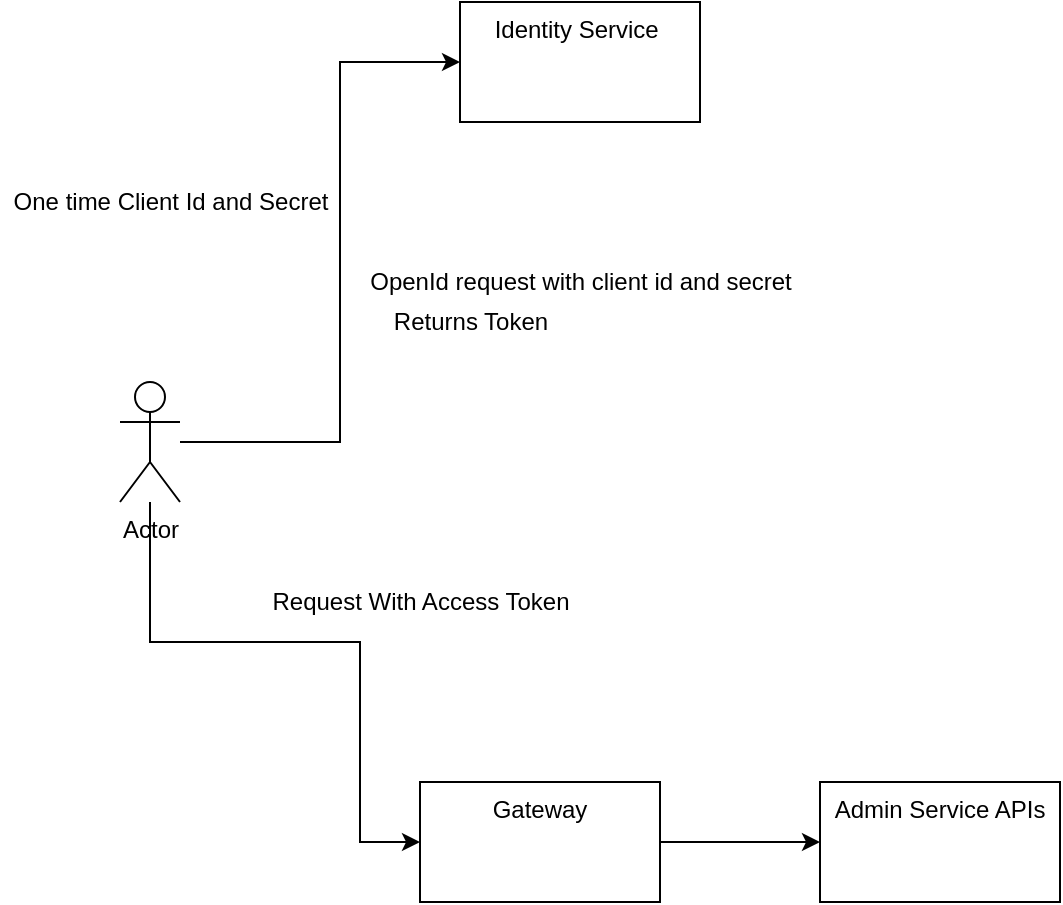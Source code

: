 <mxfile version="14.8.4" type="github">
  <diagram id="azQfE9dna-FxRrR47JM5" name="Page-1">
    <mxGraphModel dx="946" dy="557" grid="1" gridSize="10" guides="1" tooltips="1" connect="1" arrows="1" fold="1" page="1" pageScale="1" pageWidth="850" pageHeight="1100" math="0" shadow="0">
      <root>
        <mxCell id="0" />
        <mxCell id="1" parent="0" />
        <mxCell id="Y0f55mJN5NMohb3TCDP5-4" value="" style="edgeStyle=orthogonalEdgeStyle;rounded=0;orthogonalLoop=1;jettySize=auto;html=1;" edge="1" parent="1" source="Y0f55mJN5NMohb3TCDP5-1" target="Y0f55mJN5NMohb3TCDP5-3">
          <mxGeometry relative="1" as="geometry">
            <Array as="points">
              <mxPoint x="200" y="290" />
              <mxPoint x="200" y="100" />
            </Array>
          </mxGeometry>
        </mxCell>
        <mxCell id="Y0f55mJN5NMohb3TCDP5-8" value="" style="edgeStyle=orthogonalEdgeStyle;rounded=0;orthogonalLoop=1;jettySize=auto;html=1;" edge="1" parent="1" source="Y0f55mJN5NMohb3TCDP5-1" target="Y0f55mJN5NMohb3TCDP5-7">
          <mxGeometry relative="1" as="geometry">
            <Array as="points">
              <mxPoint x="105" y="390" />
              <mxPoint x="210" y="390" />
              <mxPoint x="210" y="490" />
            </Array>
          </mxGeometry>
        </mxCell>
        <mxCell id="Y0f55mJN5NMohb3TCDP5-1" value="Actor" style="shape=umlActor;verticalLabelPosition=bottom;verticalAlign=top;html=1;outlineConnect=0;" vertex="1" parent="1">
          <mxGeometry x="90" y="260" width="30" height="60" as="geometry" />
        </mxCell>
        <mxCell id="Y0f55mJN5NMohb3TCDP5-3" value="Identity Service&amp;nbsp;" style="whiteSpace=wrap;html=1;verticalAlign=top;" vertex="1" parent="1">
          <mxGeometry x="260" y="70" width="120" height="60" as="geometry" />
        </mxCell>
        <mxCell id="Y0f55mJN5NMohb3TCDP5-5" value="One time Client Id and Secret" style="text;html=1;align=center;verticalAlign=middle;resizable=0;points=[];autosize=1;strokeColor=none;" vertex="1" parent="1">
          <mxGeometry x="30" y="160" width="170" height="20" as="geometry" />
        </mxCell>
        <mxCell id="Y0f55mJN5NMohb3TCDP5-12" value="" style="edgeStyle=orthogonalEdgeStyle;rounded=0;orthogonalLoop=1;jettySize=auto;html=1;" edge="1" parent="1" source="Y0f55mJN5NMohb3TCDP5-7" target="Y0f55mJN5NMohb3TCDP5-11">
          <mxGeometry relative="1" as="geometry" />
        </mxCell>
        <mxCell id="Y0f55mJN5NMohb3TCDP5-7" value="Gateway" style="whiteSpace=wrap;html=1;verticalAlign=top;" vertex="1" parent="1">
          <mxGeometry x="240" y="460" width="120" height="60" as="geometry" />
        </mxCell>
        <mxCell id="Y0f55mJN5NMohb3TCDP5-9" value="Request With Access Token" style="text;html=1;align=center;verticalAlign=middle;resizable=0;points=[];autosize=1;strokeColor=none;" vertex="1" parent="1">
          <mxGeometry x="160" y="360" width="160" height="20" as="geometry" />
        </mxCell>
        <mxCell id="Y0f55mJN5NMohb3TCDP5-10" value="OpenId request with client id and secret" style="text;html=1;align=center;verticalAlign=middle;resizable=0;points=[];autosize=1;strokeColor=none;" vertex="1" parent="1">
          <mxGeometry x="205" y="200" width="230" height="20" as="geometry" />
        </mxCell>
        <mxCell id="Y0f55mJN5NMohb3TCDP5-11" value="Admin Service APIs" style="whiteSpace=wrap;html=1;verticalAlign=top;" vertex="1" parent="1">
          <mxGeometry x="440" y="460" width="120" height="60" as="geometry" />
        </mxCell>
        <mxCell id="Y0f55mJN5NMohb3TCDP5-15" value="Returns Token" style="text;html=1;align=center;verticalAlign=middle;resizable=0;points=[];autosize=1;strokeColor=none;" vertex="1" parent="1">
          <mxGeometry x="220" y="220" width="90" height="20" as="geometry" />
        </mxCell>
      </root>
    </mxGraphModel>
  </diagram>
</mxfile>
